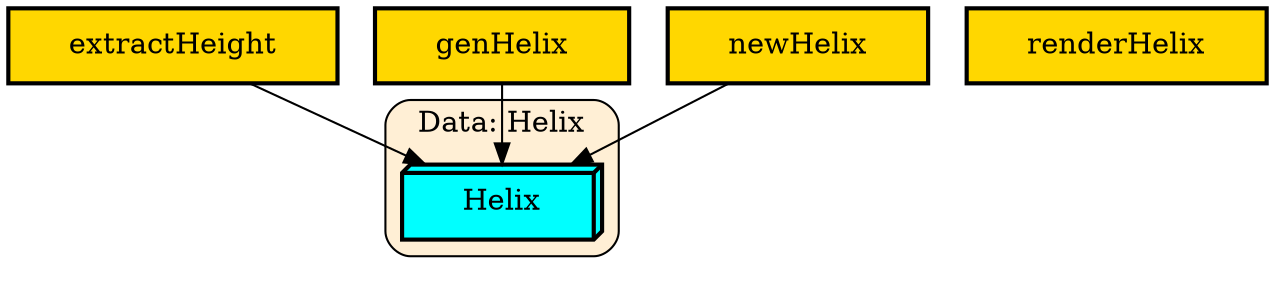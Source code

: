 digraph "Diagram of: Helix" {
    node [margin="0.4,0.1"
         ,style=filled];
    subgraph cluster_Data_Helix {
        graph [label="Data: Helix"
              ,style="filled,rounded"
              ,fillcolor=papayawhip];
        1 [label=Helix
          ,shape=box3d
          ,fillcolor=cyan
          ,style="filled,bold"];
    }
    2 [label=extractHeight
      ,shape=box
      ,fillcolor=gold
      ,style="filled,bold"];
    3 [label=genHelix
      ,shape=box
      ,fillcolor=gold
      ,style="filled,bold"];
    4 [label=newHelix
      ,shape=box
      ,fillcolor=gold
      ,style="filled,bold"];
    5 [label=renderHelix
      ,shape=box
      ,fillcolor=gold
      ,style="filled,bold"];
    2 -> 1 [penwidth=1,color=black];
    3 -> 1 [penwidth=1,color=black];
    4 -> 1 [penwidth=1,color=black];
}
